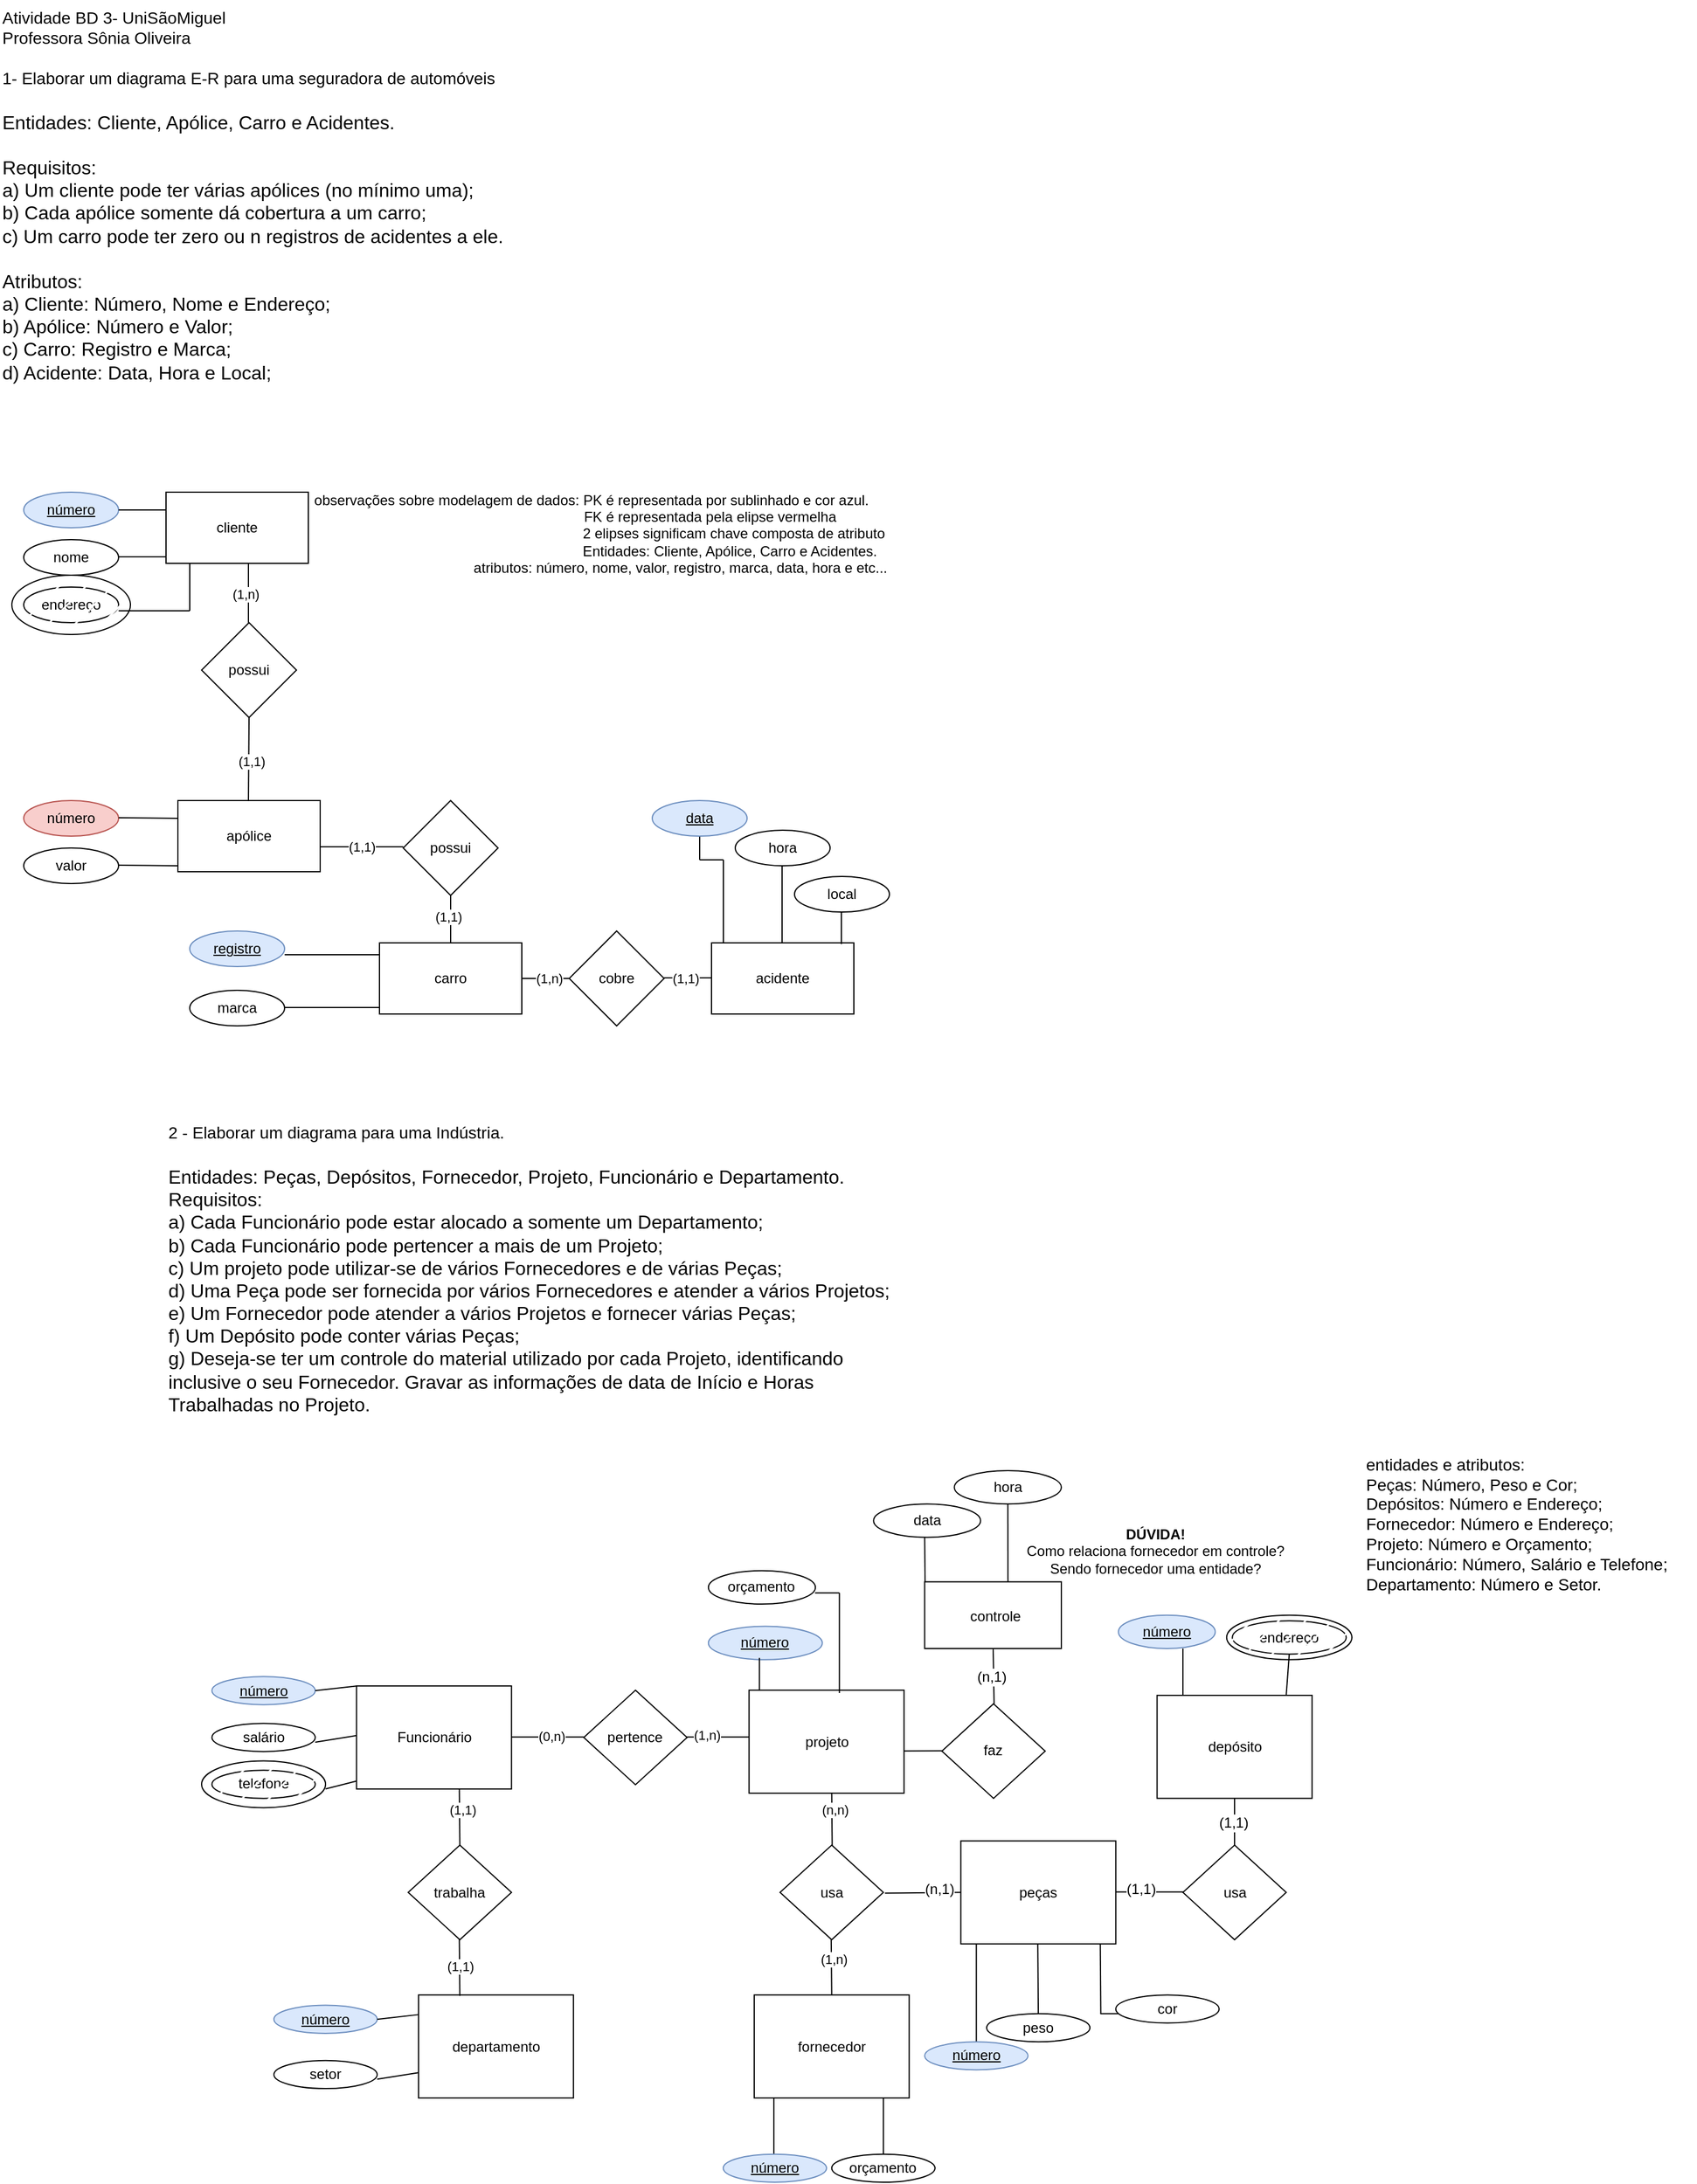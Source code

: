 <mxfile version="21.6.8" type="github">
  <diagram name="Página-1" id="PoFF8F3EbRDm4t548dB7">
    <mxGraphModel dx="2789" dy="1753" grid="1" gridSize="10" guides="1" tooltips="1" connect="1" arrows="1" fold="1" page="1" pageScale="1" pageWidth="1169" pageHeight="827" math="0" shadow="0">
      <root>
        <mxCell id="0" />
        <mxCell id="1" parent="0" />
        <mxCell id="JeJ_NOJ5juSKPU0iS3CP-125" value="" style="group" vertex="1" connectable="0" parent="1">
          <mxGeometry x="-1100" y="-760" width="775" height="865" as="geometry" />
        </mxCell>
        <mxCell id="JeJ_NOJ5juSKPU0iS3CP-126" value="" style="group" vertex="1" connectable="0" parent="JeJ_NOJ5juSKPU0iS3CP-125">
          <mxGeometry x="10" y="365" width="765" height="500" as="geometry" />
        </mxCell>
        <mxCell id="JeJ_NOJ5juSKPU0iS3CP-127" value="" style="group" vertex="1" connectable="0" parent="JeJ_NOJ5juSKPU0iS3CP-126">
          <mxGeometry y="40" width="750" height="460" as="geometry" />
        </mxCell>
        <mxCell id="JeJ_NOJ5juSKPU0iS3CP-128" value="cliente&lt;br&gt;" style="rounded=0;whiteSpace=wrap;html=1;" vertex="1" parent="JeJ_NOJ5juSKPU0iS3CP-127">
          <mxGeometry x="130" y="10" width="120" height="60" as="geometry" />
        </mxCell>
        <mxCell id="JeJ_NOJ5juSKPU0iS3CP-129" value="&lt;u&gt;número&lt;/u&gt;" style="ellipse;whiteSpace=wrap;html=1;fillColor=#dae8fc;strokeColor=#6c8ebf;" vertex="1" parent="JeJ_NOJ5juSKPU0iS3CP-127">
          <mxGeometry x="10" y="10" width="80" height="30" as="geometry" />
        </mxCell>
        <mxCell id="JeJ_NOJ5juSKPU0iS3CP-130" value="" style="endArrow=none;html=1;rounded=0;entryX=0;entryY=0.25;entryDx=0;entryDy=0;" edge="1" parent="JeJ_NOJ5juSKPU0iS3CP-127" target="JeJ_NOJ5juSKPU0iS3CP-128">
          <mxGeometry width="50" height="50" relative="1" as="geometry">
            <mxPoint x="100" y="25" as="sourcePoint" />
            <mxPoint x="140" y="24.5" as="targetPoint" />
            <Array as="points">
              <mxPoint x="90" y="25" />
              <mxPoint x="100" y="25" />
            </Array>
          </mxGeometry>
        </mxCell>
        <mxCell id="JeJ_NOJ5juSKPU0iS3CP-131" value="nome" style="ellipse;whiteSpace=wrap;html=1;" vertex="1" parent="JeJ_NOJ5juSKPU0iS3CP-127">
          <mxGeometry x="10" y="50" width="80" height="30" as="geometry" />
        </mxCell>
        <mxCell id="JeJ_NOJ5juSKPU0iS3CP-132" value="" style="endArrow=none;html=1;rounded=0;entryX=0;entryY=0.25;entryDx=0;entryDy=0;" edge="1" parent="JeJ_NOJ5juSKPU0iS3CP-127">
          <mxGeometry width="50" height="50" relative="1" as="geometry">
            <mxPoint x="100" y="64.5" as="sourcePoint" />
            <mxPoint x="130" y="64.5" as="targetPoint" />
            <Array as="points">
              <mxPoint x="90" y="64.5" />
              <mxPoint x="100" y="64.5" />
            </Array>
          </mxGeometry>
        </mxCell>
        <mxCell id="JeJ_NOJ5juSKPU0iS3CP-133" value="endereço" style="ellipse;whiteSpace=wrap;html=1;" vertex="1" parent="JeJ_NOJ5juSKPU0iS3CP-127">
          <mxGeometry x="10" y="90" width="80" height="30" as="geometry" />
        </mxCell>
        <mxCell id="JeJ_NOJ5juSKPU0iS3CP-134" value="" style="endArrow=none;html=1;rounded=0;" edge="1" parent="JeJ_NOJ5juSKPU0iS3CP-127">
          <mxGeometry width="50" height="50" relative="1" as="geometry">
            <mxPoint x="90" y="110" as="sourcePoint" />
            <mxPoint x="150" y="110" as="targetPoint" />
          </mxGeometry>
        </mxCell>
        <mxCell id="JeJ_NOJ5juSKPU0iS3CP-135" value="" style="endArrow=none;html=1;rounded=0;" edge="1" parent="JeJ_NOJ5juSKPU0iS3CP-127">
          <mxGeometry width="50" height="50" relative="1" as="geometry">
            <mxPoint x="150" y="110" as="sourcePoint" />
            <mxPoint x="150" y="70" as="targetPoint" />
          </mxGeometry>
        </mxCell>
        <mxCell id="JeJ_NOJ5juSKPU0iS3CP-136" value="" style="ellipse;whiteSpace=wrap;html=1;fillStyle=hatch;" vertex="1" parent="JeJ_NOJ5juSKPU0iS3CP-127">
          <mxGeometry y="80" width="100" height="50" as="geometry" />
        </mxCell>
        <mxCell id="JeJ_NOJ5juSKPU0iS3CP-137" value="possui" style="rhombus;whiteSpace=wrap;html=1;" vertex="1" parent="JeJ_NOJ5juSKPU0iS3CP-127">
          <mxGeometry x="160" y="120" width="80" height="80" as="geometry" />
        </mxCell>
        <mxCell id="JeJ_NOJ5juSKPU0iS3CP-138" value="" style="endArrow=none;html=1;rounded=0;" edge="1" parent="JeJ_NOJ5juSKPU0iS3CP-127">
          <mxGeometry width="50" height="50" relative="1" as="geometry">
            <mxPoint x="199.5" y="120" as="sourcePoint" />
            <mxPoint x="199.5" y="70" as="targetPoint" />
          </mxGeometry>
        </mxCell>
        <mxCell id="JeJ_NOJ5juSKPU0iS3CP-139" value="(1,n)" style="edgeLabel;html=1;align=center;verticalAlign=middle;resizable=0;points=[];" connectable="0" vertex="1" parent="JeJ_NOJ5juSKPU0iS3CP-138">
          <mxGeometry x="-0.03" y="3" relative="1" as="geometry">
            <mxPoint as="offset" />
          </mxGeometry>
        </mxCell>
        <mxCell id="JeJ_NOJ5juSKPU0iS3CP-140" value="apólice" style="rounded=0;whiteSpace=wrap;html=1;" vertex="1" parent="JeJ_NOJ5juSKPU0iS3CP-127">
          <mxGeometry x="140" y="270" width="120" height="60" as="geometry" />
        </mxCell>
        <mxCell id="JeJ_NOJ5juSKPU0iS3CP-141" value="" style="endArrow=none;html=1;rounded=0;entryX=0.5;entryY=1;entryDx=0;entryDy=0;" edge="1" parent="JeJ_NOJ5juSKPU0iS3CP-127" target="JeJ_NOJ5juSKPU0iS3CP-137">
          <mxGeometry width="50" height="50" relative="1" as="geometry">
            <mxPoint x="199.5" y="270" as="sourcePoint" />
            <mxPoint x="200" y="220" as="targetPoint" />
          </mxGeometry>
        </mxCell>
        <mxCell id="JeJ_NOJ5juSKPU0iS3CP-142" value="(1,1)" style="edgeLabel;html=1;align=center;verticalAlign=middle;resizable=0;points=[];" connectable="0" vertex="1" parent="JeJ_NOJ5juSKPU0iS3CP-141">
          <mxGeometry x="-0.05" y="-2" relative="1" as="geometry">
            <mxPoint as="offset" />
          </mxGeometry>
        </mxCell>
        <mxCell id="JeJ_NOJ5juSKPU0iS3CP-143" value="número" style="ellipse;whiteSpace=wrap;html=1;fillColor=#f8cecc;strokeColor=#b85450;" vertex="1" parent="JeJ_NOJ5juSKPU0iS3CP-127">
          <mxGeometry x="10" y="270" width="80" height="30" as="geometry" />
        </mxCell>
        <mxCell id="JeJ_NOJ5juSKPU0iS3CP-144" value="" style="endArrow=none;html=1;rounded=0;entryX=0;entryY=0.25;entryDx=0;entryDy=0;" edge="1" parent="JeJ_NOJ5juSKPU0iS3CP-127" target="JeJ_NOJ5juSKPU0iS3CP-140">
          <mxGeometry width="50" height="50" relative="1" as="geometry">
            <mxPoint x="90" y="284.5" as="sourcePoint" />
            <mxPoint x="150" y="284.5" as="targetPoint" />
          </mxGeometry>
        </mxCell>
        <mxCell id="JeJ_NOJ5juSKPU0iS3CP-145" value="valor" style="ellipse;whiteSpace=wrap;html=1;" vertex="1" parent="JeJ_NOJ5juSKPU0iS3CP-127">
          <mxGeometry x="10" y="310" width="80" height="30" as="geometry" />
        </mxCell>
        <mxCell id="JeJ_NOJ5juSKPU0iS3CP-146" value="" style="endArrow=none;html=1;rounded=0;entryX=0;entryY=0.25;entryDx=0;entryDy=0;" edge="1" parent="JeJ_NOJ5juSKPU0iS3CP-127">
          <mxGeometry width="50" height="50" relative="1" as="geometry">
            <mxPoint x="90" y="324.5" as="sourcePoint" />
            <mxPoint x="140" y="325" as="targetPoint" />
          </mxGeometry>
        </mxCell>
        <mxCell id="JeJ_NOJ5juSKPU0iS3CP-147" value="possui" style="rhombus;whiteSpace=wrap;html=1;" vertex="1" parent="JeJ_NOJ5juSKPU0iS3CP-127">
          <mxGeometry x="330" y="270" width="80" height="80" as="geometry" />
        </mxCell>
        <mxCell id="JeJ_NOJ5juSKPU0iS3CP-148" value="(1,1)" style="endArrow=none;html=1;rounded=0;" edge="1" parent="JeJ_NOJ5juSKPU0iS3CP-127">
          <mxGeometry width="50" height="50" relative="1" as="geometry">
            <mxPoint x="260" y="309" as="sourcePoint" />
            <mxPoint x="330" y="309" as="targetPoint" />
          </mxGeometry>
        </mxCell>
        <mxCell id="JeJ_NOJ5juSKPU0iS3CP-149" value="" style="endArrow=none;html=1;rounded=0;" edge="1" parent="JeJ_NOJ5juSKPU0iS3CP-127">
          <mxGeometry width="50" height="50" relative="1" as="geometry">
            <mxPoint x="370" y="390" as="sourcePoint" />
            <mxPoint x="370" y="350" as="targetPoint" />
          </mxGeometry>
        </mxCell>
        <mxCell id="JeJ_NOJ5juSKPU0iS3CP-150" value="(1,1)" style="edgeLabel;html=1;align=center;verticalAlign=middle;resizable=0;points=[];" connectable="0" vertex="1" parent="JeJ_NOJ5juSKPU0iS3CP-149">
          <mxGeometry x="0.112" y="2" relative="1" as="geometry">
            <mxPoint as="offset" />
          </mxGeometry>
        </mxCell>
        <mxCell id="JeJ_NOJ5juSKPU0iS3CP-151" value="carro" style="rounded=0;whiteSpace=wrap;html=1;" vertex="1" parent="JeJ_NOJ5juSKPU0iS3CP-127">
          <mxGeometry x="310" y="390" width="120" height="60" as="geometry" />
        </mxCell>
        <mxCell id="JeJ_NOJ5juSKPU0iS3CP-152" value="" style="endArrow=none;html=1;rounded=0;" edge="1" parent="JeJ_NOJ5juSKPU0iS3CP-127">
          <mxGeometry width="50" height="50" relative="1" as="geometry">
            <mxPoint x="310" y="400" as="sourcePoint" />
            <mxPoint x="230" y="400" as="targetPoint" />
          </mxGeometry>
        </mxCell>
        <mxCell id="JeJ_NOJ5juSKPU0iS3CP-153" value="&lt;u&gt;registro&lt;/u&gt;" style="ellipse;whiteSpace=wrap;html=1;fillColor=#dae8fc;strokeColor=#6c8ebf;" vertex="1" parent="JeJ_NOJ5juSKPU0iS3CP-127">
          <mxGeometry x="150" y="380" width="80" height="30" as="geometry" />
        </mxCell>
        <mxCell id="JeJ_NOJ5juSKPU0iS3CP-154" value="marca" style="ellipse;whiteSpace=wrap;html=1;" vertex="1" parent="JeJ_NOJ5juSKPU0iS3CP-127">
          <mxGeometry x="150" y="430" width="80" height="30" as="geometry" />
        </mxCell>
        <mxCell id="JeJ_NOJ5juSKPU0iS3CP-155" value="" style="endArrow=none;html=1;rounded=0;" edge="1" parent="JeJ_NOJ5juSKPU0iS3CP-127">
          <mxGeometry width="50" height="50" relative="1" as="geometry">
            <mxPoint x="310" y="444.5" as="sourcePoint" />
            <mxPoint x="230" y="444.5" as="targetPoint" />
          </mxGeometry>
        </mxCell>
        <mxCell id="JeJ_NOJ5juSKPU0iS3CP-156" value="cobre" style="rhombus;whiteSpace=wrap;html=1;" vertex="1" parent="JeJ_NOJ5juSKPU0iS3CP-127">
          <mxGeometry x="470" y="380" width="80" height="80" as="geometry" />
        </mxCell>
        <mxCell id="JeJ_NOJ5juSKPU0iS3CP-157" value="" style="endArrow=none;html=1;rounded=0;exitX=1;exitY=0.5;exitDx=0;exitDy=0;" edge="1" parent="JeJ_NOJ5juSKPU0iS3CP-127" source="JeJ_NOJ5juSKPU0iS3CP-151">
          <mxGeometry width="50" height="50" relative="1" as="geometry">
            <mxPoint x="460" y="440" as="sourcePoint" />
            <mxPoint x="470" y="420" as="targetPoint" />
          </mxGeometry>
        </mxCell>
        <mxCell id="JeJ_NOJ5juSKPU0iS3CP-158" value="(1,n)" style="edgeLabel;html=1;align=center;verticalAlign=middle;resizable=0;points=[];" connectable="0" vertex="1" parent="JeJ_NOJ5juSKPU0iS3CP-157">
          <mxGeometry x="0.113" relative="1" as="geometry">
            <mxPoint as="offset" />
          </mxGeometry>
        </mxCell>
        <mxCell id="JeJ_NOJ5juSKPU0iS3CP-159" value="acidente" style="rounded=0;whiteSpace=wrap;html=1;" vertex="1" parent="JeJ_NOJ5juSKPU0iS3CP-127">
          <mxGeometry x="590" y="390" width="120" height="60" as="geometry" />
        </mxCell>
        <mxCell id="JeJ_NOJ5juSKPU0iS3CP-160" value="" style="endArrow=none;html=1;rounded=0;exitX=1;exitY=0.5;exitDx=0;exitDy=0;" edge="1" parent="JeJ_NOJ5juSKPU0iS3CP-127">
          <mxGeometry width="50" height="50" relative="1" as="geometry">
            <mxPoint x="550" y="419.5" as="sourcePoint" />
            <mxPoint x="590" y="419.5" as="targetPoint" />
          </mxGeometry>
        </mxCell>
        <mxCell id="JeJ_NOJ5juSKPU0iS3CP-161" value="(1,1)" style="edgeLabel;html=1;align=center;verticalAlign=middle;resizable=0;points=[];" connectable="0" vertex="1" parent="JeJ_NOJ5juSKPU0iS3CP-160">
          <mxGeometry x="-0.137" relative="1" as="geometry">
            <mxPoint as="offset" />
          </mxGeometry>
        </mxCell>
        <mxCell id="JeJ_NOJ5juSKPU0iS3CP-162" value="" style="endArrow=none;html=1;rounded=0;exitX=1;exitY=0.5;exitDx=0;exitDy=0;" edge="1" parent="JeJ_NOJ5juSKPU0iS3CP-127">
          <mxGeometry width="50" height="50" relative="1" as="geometry">
            <mxPoint x="600" y="390" as="sourcePoint" />
            <mxPoint x="600" y="320" as="targetPoint" />
          </mxGeometry>
        </mxCell>
        <mxCell id="JeJ_NOJ5juSKPU0iS3CP-163" value="" style="endArrow=none;html=1;rounded=0;exitX=1;exitY=0.5;exitDx=0;exitDy=0;" edge="1" parent="JeJ_NOJ5juSKPU0iS3CP-127">
          <mxGeometry width="50" height="50" relative="1" as="geometry">
            <mxPoint x="600" y="320" as="sourcePoint" />
            <mxPoint x="580" y="320" as="targetPoint" />
          </mxGeometry>
        </mxCell>
        <mxCell id="JeJ_NOJ5juSKPU0iS3CP-164" value="" style="endArrow=none;html=1;rounded=0;exitX=1;exitY=0.5;exitDx=0;exitDy=0;" edge="1" parent="JeJ_NOJ5juSKPU0iS3CP-127">
          <mxGeometry width="50" height="50" relative="1" as="geometry">
            <mxPoint x="580" y="320" as="sourcePoint" />
            <mxPoint x="580" y="300" as="targetPoint" />
          </mxGeometry>
        </mxCell>
        <mxCell id="JeJ_NOJ5juSKPU0iS3CP-165" value="&lt;u&gt;data&lt;/u&gt;" style="ellipse;whiteSpace=wrap;html=1;fillColor=#dae8fc;strokeColor=#6c8ebf;" vertex="1" parent="JeJ_NOJ5juSKPU0iS3CP-127">
          <mxGeometry x="540" y="270" width="80" height="30" as="geometry" />
        </mxCell>
        <mxCell id="JeJ_NOJ5juSKPU0iS3CP-166" value="" style="endArrow=none;html=1;rounded=0;exitX=1;exitY=0.5;exitDx=0;exitDy=0;" edge="1" parent="JeJ_NOJ5juSKPU0iS3CP-127">
          <mxGeometry width="50" height="50" relative="1" as="geometry">
            <mxPoint x="649.5" y="390" as="sourcePoint" />
            <mxPoint x="649.5" y="320" as="targetPoint" />
          </mxGeometry>
        </mxCell>
        <mxCell id="JeJ_NOJ5juSKPU0iS3CP-167" value="hora&lt;br&gt;" style="ellipse;whiteSpace=wrap;html=1;" vertex="1" parent="JeJ_NOJ5juSKPU0iS3CP-127">
          <mxGeometry x="610" y="295" width="80" height="30" as="geometry" />
        </mxCell>
        <mxCell id="JeJ_NOJ5juSKPU0iS3CP-168" value="" style="endArrow=none;html=1;rounded=0;" edge="1" parent="JeJ_NOJ5juSKPU0iS3CP-127">
          <mxGeometry width="50" height="50" relative="1" as="geometry">
            <mxPoint x="699.5" y="391" as="sourcePoint" />
            <mxPoint x="699.5" y="364" as="targetPoint" />
          </mxGeometry>
        </mxCell>
        <mxCell id="JeJ_NOJ5juSKPU0iS3CP-169" value="local&lt;br&gt;" style="ellipse;whiteSpace=wrap;html=1;" vertex="1" parent="JeJ_NOJ5juSKPU0iS3CP-127">
          <mxGeometry x="660" y="334" width="80" height="30" as="geometry" />
        </mxCell>
        <mxCell id="JeJ_NOJ5juSKPU0iS3CP-170" value="observações sobre modelagem de dados: PK é representada por sublinhado e cor azul.&amp;nbsp;&lt;br&gt;&amp;nbsp; &amp;nbsp; &amp;nbsp; &amp;nbsp; &amp;nbsp; &amp;nbsp; &amp;nbsp; &amp;nbsp; &amp;nbsp; &amp;nbsp; &amp;nbsp; &amp;nbsp; &amp;nbsp; &amp;nbsp; &amp;nbsp; &amp;nbsp; &amp;nbsp; &amp;nbsp; &amp;nbsp; &amp;nbsp; &amp;nbsp; &amp;nbsp; &amp;nbsp; &amp;nbsp; &amp;nbsp; &amp;nbsp; &amp;nbsp; &amp;nbsp; &amp;nbsp; &amp;nbsp;FK é representada pela elipse vermelha&lt;br&gt;&amp;nbsp; &amp;nbsp; &amp;nbsp; &amp;nbsp; &amp;nbsp; &amp;nbsp; &amp;nbsp; &amp;nbsp; &amp;nbsp; &amp;nbsp; &amp;nbsp; &amp;nbsp; &amp;nbsp; &amp;nbsp; &amp;nbsp; &amp;nbsp; &amp;nbsp; &amp;nbsp; &amp;nbsp; &amp;nbsp; &amp;nbsp; &amp;nbsp; &amp;nbsp; &amp;nbsp; &amp;nbsp; &amp;nbsp; &amp;nbsp; &amp;nbsp; &amp;nbsp; &amp;nbsp; &amp;nbsp; &amp;nbsp; &amp;nbsp; &amp;nbsp; &amp;nbsp; &amp;nbsp;2 elipses significam chave composta de atributo&lt;br&gt;&amp;nbsp; &amp;nbsp; &amp;nbsp; &amp;nbsp; &amp;nbsp; &amp;nbsp; &amp;nbsp; &amp;nbsp; &amp;nbsp; &amp;nbsp; &amp;nbsp; &amp;nbsp; &amp;nbsp; &amp;nbsp; &amp;nbsp; &amp;nbsp; &amp;nbsp; &amp;nbsp; &amp;nbsp; &amp;nbsp; &amp;nbsp; &amp;nbsp; &amp;nbsp; &amp;nbsp; &amp;nbsp; &amp;nbsp; &amp;nbsp; &amp;nbsp; &amp;nbsp; &amp;nbsp; &amp;nbsp; &amp;nbsp; &amp;nbsp; &amp;nbsp; &amp;nbsp;Entidades: Cliente, Apólice, Carro e Acidentes.&lt;br&gt;&amp;nbsp; &amp;nbsp; &amp;nbsp; &amp;nbsp; &amp;nbsp; &amp;nbsp; &amp;nbsp; &amp;nbsp; &amp;nbsp; &amp;nbsp; &amp;nbsp; &amp;nbsp; &amp;nbsp; &amp;nbsp; &amp;nbsp; &amp;nbsp; &amp;nbsp; &amp;nbsp; &amp;nbsp; &amp;nbsp; &amp;nbsp; &amp;nbsp; atributos: número, nome, valor, registro, marca, data, hora e etc..." style="text;html=1;align=center;verticalAlign=middle;resizable=0;points=[];autosize=1;strokeColor=none;fillColor=none;" vertex="1" parent="JeJ_NOJ5juSKPU0iS3CP-127">
          <mxGeometry x="230" width="520" height="90" as="geometry" />
        </mxCell>
        <mxCell id="JeJ_NOJ5juSKPU0iS3CP-171" value="&lt;div&gt;&lt;font style=&quot;font-size: 14px;&quot;&gt;Atividade BD 3- UniSãoMiguel&amp;nbsp;&lt;br&gt;Professora Sônia Oliveira&lt;br&gt;&lt;br&gt;1- Elaborar um diagrama E-R para uma seguradora de automóveis&lt;/font&gt;&lt;/div&gt;&lt;div&gt;&lt;font size=&quot;3&quot;&gt;&lt;br&gt;&lt;/font&gt;&lt;/div&gt;&lt;div&gt;&lt;font size=&quot;3&quot;&gt;Entidades: Cliente, Apólice, Carro e Acidentes.&lt;/font&gt;&lt;/div&gt;&lt;div&gt;&lt;font size=&quot;3&quot;&gt;&lt;br&gt;&lt;/font&gt;&lt;/div&gt;&lt;div&gt;&lt;font size=&quot;3&quot;&gt;Requisitos:&lt;/font&gt;&lt;/div&gt;&lt;div&gt;&lt;font size=&quot;3&quot;&gt;a) Um cliente pode ter várias apólices (no mínimo uma);&lt;/font&gt;&lt;/div&gt;&lt;div&gt;&lt;font size=&quot;3&quot;&gt;b) Cada apólice somente dá cobertura a um carro;&lt;/font&gt;&lt;/div&gt;&lt;div&gt;&lt;font size=&quot;3&quot;&gt;c) Um carro pode ter zero ou n registros de acidentes a ele.&lt;/font&gt;&lt;/div&gt;&lt;div&gt;&lt;font size=&quot;3&quot;&gt;&lt;br&gt;&lt;/font&gt;&lt;/div&gt;&lt;div&gt;&lt;font size=&quot;3&quot;&gt;Atributos:&lt;/font&gt;&lt;/div&gt;&lt;div&gt;&lt;font size=&quot;3&quot;&gt;a) Cliente: Número, Nome e Endereço;&lt;/font&gt;&lt;/div&gt;&lt;div&gt;&lt;font size=&quot;3&quot;&gt;b) Apólice: Número e Valor;&lt;/font&gt;&lt;/div&gt;&lt;div&gt;&lt;font size=&quot;3&quot;&gt;c) Carro: Registro e Marca;&lt;/font&gt;&lt;/div&gt;&lt;div&gt;&lt;font size=&quot;3&quot;&gt;d) Acidente: Data, Hora e Local;&lt;/font&gt;&lt;/div&gt;" style="text;html=1;align=left;verticalAlign=middle;resizable=0;points=[];autosize=1;strokeColor=none;fillColor=none;" vertex="1" parent="JeJ_NOJ5juSKPU0iS3CP-125">
          <mxGeometry width="450" height="330" as="geometry" />
        </mxCell>
        <mxCell id="JeJ_NOJ5juSKPU0iS3CP-294" value="" style="group" vertex="1" connectable="0" parent="1">
          <mxGeometry x="-960" y="180" width="1290" height="900" as="geometry" />
        </mxCell>
        <mxCell id="JeJ_NOJ5juSKPU0iS3CP-295" value="&lt;font style=&quot;font-size: 14px;&quot;&gt;entidades e atributos:&amp;nbsp;&lt;br&gt;Peças: Número, Peso e Cor; &lt;br&gt;Depósitos: Número e Endereço;&lt;br&gt;Fornecedor: Número e Endereço;&lt;br&gt;Projeto: Número e Orçamento;&lt;br&gt;Funcionário:&amp;nbsp;Número, Salário e Telefone;&lt;br&gt;Departamento: Número e Setor.&amp;nbsp;&lt;/font&gt;" style="text;html=1;align=left;verticalAlign=middle;resizable=0;points=[];autosize=1;strokeColor=none;fillColor=none;" vertex="1" parent="JeJ_NOJ5juSKPU0iS3CP-294">
          <mxGeometry x="1010" y="280" width="280" height="130" as="geometry" />
        </mxCell>
        <mxCell id="JeJ_NOJ5juSKPU0iS3CP-296" value="" style="group" connectable="0" vertex="1" parent="JeJ_NOJ5juSKPU0iS3CP-294">
          <mxGeometry x="30" y="300" width="970" height="600" as="geometry" />
        </mxCell>
        <mxCell id="JeJ_NOJ5juSKPU0iS3CP-297" value="&lt;u&gt;número&lt;/u&gt;" style="ellipse;whiteSpace=wrap;html=1;fillColor=#dae8fc;strokeColor=#6c8ebf;" vertex="1" parent="JeJ_NOJ5juSKPU0iS3CP-296">
          <mxGeometry x="427.376" y="131.25" width="96.04" height="28.125" as="geometry" />
        </mxCell>
        <mxCell id="JeJ_NOJ5juSKPU0iS3CP-298" value="orçamento" style="ellipse;whiteSpace=wrap;html=1;" vertex="1" parent="JeJ_NOJ5juSKPU0iS3CP-296">
          <mxGeometry x="427.376" y="84.375" width="90.229" height="28.125" as="geometry" />
        </mxCell>
        <mxCell id="JeJ_NOJ5juSKPU0iS3CP-299" value="&lt;u&gt;número&lt;/u&gt;" style="ellipse;whiteSpace=wrap;html=1;fillColor=#dae8fc;strokeColor=#6c8ebf;" vertex="1" parent="JeJ_NOJ5juSKPU0iS3CP-296">
          <mxGeometry x="773.119" y="121.875" width="81.634" height="28.125" as="geometry" />
        </mxCell>
        <mxCell id="JeJ_NOJ5juSKPU0iS3CP-300" value="endereço" style="ellipse;whiteSpace=wrap;html=1;" vertex="1" parent="JeJ_NOJ5juSKPU0iS3CP-296">
          <mxGeometry x="869.158" y="126.562" width="96.04" height="28.125" as="geometry" />
        </mxCell>
        <mxCell id="JeJ_NOJ5juSKPU0iS3CP-301" value="" style="ellipse;whiteSpace=wrap;html=1;fillStyle=hatch;" vertex="1" parent="JeJ_NOJ5juSKPU0iS3CP-296">
          <mxGeometry x="864.356" y="121.875" width="105.644" height="37.5" as="geometry" />
        </mxCell>
        <mxCell id="JeJ_NOJ5juSKPU0iS3CP-302" value="Funcionário" style="rounded=0;whiteSpace=wrap;html=1;" vertex="1" parent="JeJ_NOJ5juSKPU0iS3CP-296">
          <mxGeometry x="130.659" y="181.579" width="130.659" height="86.842" as="geometry" />
        </mxCell>
        <mxCell id="JeJ_NOJ5juSKPU0iS3CP-303" value="&lt;u&gt;número&lt;/u&gt;" style="ellipse;whiteSpace=wrap;html=1;fillColor=#dae8fc;strokeColor=#6c8ebf;" vertex="1" parent="JeJ_NOJ5juSKPU0iS3CP-296">
          <mxGeometry x="8.711" y="173.684" width="87.106" height="23.684" as="geometry" />
        </mxCell>
        <mxCell id="JeJ_NOJ5juSKPU0iS3CP-304" value="salário" style="ellipse;whiteSpace=wrap;html=1;" vertex="1" parent="JeJ_NOJ5juSKPU0iS3CP-296">
          <mxGeometry x="8.711" y="213.158" width="87.106" height="23.684" as="geometry" />
        </mxCell>
        <mxCell id="JeJ_NOJ5juSKPU0iS3CP-305" value="telefone" style="ellipse;whiteSpace=wrap;html=1;" vertex="1" parent="JeJ_NOJ5juSKPU0iS3CP-296">
          <mxGeometry x="8.711" y="252.632" width="87.106" height="23.684" as="geometry" />
        </mxCell>
        <mxCell id="JeJ_NOJ5juSKPU0iS3CP-306" value="" style="ellipse;whiteSpace=wrap;html=1;fillStyle=hatch;" vertex="1" parent="JeJ_NOJ5juSKPU0iS3CP-296">
          <mxGeometry y="244.737" width="104.527" height="39.474" as="geometry" />
        </mxCell>
        <mxCell id="JeJ_NOJ5juSKPU0iS3CP-307" value="" style="endArrow=none;html=1;rounded=0;entryX=0;entryY=0;entryDx=0;entryDy=0;entryPerimeter=0;" edge="1" parent="JeJ_NOJ5juSKPU0iS3CP-296" target="JeJ_NOJ5juSKPU0iS3CP-302">
          <mxGeometry width="50" height="50" relative="1" as="geometry">
            <mxPoint x="95.816" y="185.526" as="sourcePoint" />
            <mxPoint x="148.08" y="185.132" as="targetPoint" />
          </mxGeometry>
        </mxCell>
        <mxCell id="JeJ_NOJ5juSKPU0iS3CP-308" value="" style="endArrow=none;html=1;rounded=0;" edge="1" parent="JeJ_NOJ5juSKPU0iS3CP-296">
          <mxGeometry width="50" height="50" relative="1" as="geometry">
            <mxPoint x="95.816" y="228.947" as="sourcePoint" />
            <mxPoint x="130.659" y="223.421" as="targetPoint" />
          </mxGeometry>
        </mxCell>
        <mxCell id="JeJ_NOJ5juSKPU0iS3CP-309" value="" style="endArrow=none;html=1;rounded=0;" edge="1" parent="JeJ_NOJ5juSKPU0iS3CP-296">
          <mxGeometry width="50" height="50" relative="1" as="geometry">
            <mxPoint x="104.527" y="268.421" as="sourcePoint" />
            <mxPoint x="130.659" y="261.711" as="targetPoint" />
          </mxGeometry>
        </mxCell>
        <mxCell id="JeJ_NOJ5juSKPU0iS3CP-310" value="departamento" style="rounded=0;whiteSpace=wrap;html=1;" vertex="1" parent="JeJ_NOJ5juSKPU0iS3CP-296">
          <mxGeometry x="182.922" y="442.105" width="130.659" height="86.842" as="geometry" />
        </mxCell>
        <mxCell id="JeJ_NOJ5juSKPU0iS3CP-311" value="&lt;u&gt;número&lt;/u&gt;" style="ellipse;whiteSpace=wrap;html=1;fillColor=#dae8fc;strokeColor=#6c8ebf;" vertex="1" parent="JeJ_NOJ5juSKPU0iS3CP-296">
          <mxGeometry x="60.974" y="450.789" width="87.106" height="23.684" as="geometry" />
        </mxCell>
        <mxCell id="JeJ_NOJ5juSKPU0iS3CP-312" value="" style="endArrow=none;html=1;rounded=0;entryX=0;entryY=0;entryDx=0;entryDy=0;entryPerimeter=0;" edge="1" parent="JeJ_NOJ5juSKPU0iS3CP-296">
          <mxGeometry width="50" height="50" relative="1" as="geometry">
            <mxPoint x="148.08" y="462.632" as="sourcePoint" />
            <mxPoint x="182.922" y="458.684" as="targetPoint" />
          </mxGeometry>
        </mxCell>
        <mxCell id="JeJ_NOJ5juSKPU0iS3CP-313" value="setor" style="ellipse;whiteSpace=wrap;html=1;" vertex="1" parent="JeJ_NOJ5juSKPU0iS3CP-296">
          <mxGeometry x="60.974" y="497.368" width="87.106" height="23.684" as="geometry" />
        </mxCell>
        <mxCell id="JeJ_NOJ5juSKPU0iS3CP-314" value="" style="endArrow=none;html=1;rounded=0;" edge="1" parent="JeJ_NOJ5juSKPU0iS3CP-296">
          <mxGeometry width="50" height="50" relative="1" as="geometry">
            <mxPoint x="148.08" y="513.158" as="sourcePoint" />
            <mxPoint x="182.922" y="507.632" as="targetPoint" />
          </mxGeometry>
        </mxCell>
        <mxCell id="JeJ_NOJ5juSKPU0iS3CP-315" value="trabalha" style="rhombus;whiteSpace=wrap;html=1;" vertex="1" parent="JeJ_NOJ5juSKPU0iS3CP-296">
          <mxGeometry x="174.211" y="315.789" width="87.106" height="79.737" as="geometry" />
        </mxCell>
        <mxCell id="JeJ_NOJ5juSKPU0iS3CP-316" value="" style="endArrow=none;html=1;rounded=0;" edge="1" parent="JeJ_NOJ5juSKPU0iS3CP-296">
          <mxGeometry width="50" height="50" relative="1" as="geometry">
            <mxPoint x="217.764" y="315.789" as="sourcePoint" />
            <mxPoint x="217.329" y="268.421" as="targetPoint" />
          </mxGeometry>
        </mxCell>
        <mxCell id="JeJ_NOJ5juSKPU0iS3CP-317" value="(1,1)" style="edgeLabel;html=1;align=center;verticalAlign=middle;resizable=0;points=[];" connectable="0" vertex="1" parent="JeJ_NOJ5juSKPU0iS3CP-316">
          <mxGeometry x="0.282" y="-2" relative="1" as="geometry">
            <mxPoint as="offset" />
          </mxGeometry>
        </mxCell>
        <mxCell id="JeJ_NOJ5juSKPU0iS3CP-318" value="" style="endArrow=none;html=1;rounded=0;" edge="1" parent="JeJ_NOJ5juSKPU0iS3CP-296">
          <mxGeometry width="50" height="50" relative="1" as="geometry">
            <mxPoint x="217.764" y="442.895" as="sourcePoint" />
            <mxPoint x="217.329" y="395.526" as="targetPoint" />
          </mxGeometry>
        </mxCell>
        <mxCell id="JeJ_NOJ5juSKPU0iS3CP-319" value="(1,1)" style="edgeLabel;html=1;align=center;verticalAlign=middle;resizable=0;points=[];" connectable="0" vertex="1" parent="JeJ_NOJ5juSKPU0iS3CP-318">
          <mxGeometry x="0.083" y="1" relative="1" as="geometry">
            <mxPoint x="1" as="offset" />
          </mxGeometry>
        </mxCell>
        <mxCell id="JeJ_NOJ5juSKPU0iS3CP-320" value="" style="endArrow=none;html=1;rounded=0;" edge="1" parent="JeJ_NOJ5juSKPU0iS3CP-296">
          <mxGeometry width="50" height="50" relative="1" as="geometry">
            <mxPoint x="261.317" y="224.605" as="sourcePoint" />
            <mxPoint x="322.291" y="224.605" as="targetPoint" />
          </mxGeometry>
        </mxCell>
        <mxCell id="JeJ_NOJ5juSKPU0iS3CP-321" value="(0,n)" style="edgeLabel;html=1;align=center;verticalAlign=middle;resizable=0;points=[];" connectable="0" vertex="1" parent="JeJ_NOJ5juSKPU0iS3CP-320">
          <mxGeometry x="0.1" y="1" relative="1" as="geometry">
            <mxPoint as="offset" />
          </mxGeometry>
        </mxCell>
        <mxCell id="JeJ_NOJ5juSKPU0iS3CP-322" value="pertence" style="rhombus;whiteSpace=wrap;html=1;" vertex="1" parent="JeJ_NOJ5juSKPU0iS3CP-296">
          <mxGeometry x="322.291" y="185.132" width="87.106" height="79.737" as="geometry" />
        </mxCell>
        <mxCell id="JeJ_NOJ5juSKPU0iS3CP-323" value="" style="endArrow=none;html=1;rounded=0;" edge="1" parent="JeJ_NOJ5juSKPU0iS3CP-296">
          <mxGeometry width="50" height="50" relative="1" as="geometry">
            <mxPoint x="409.397" y="224.605" as="sourcePoint" />
            <mxPoint x="470.371" y="224.605" as="targetPoint" />
          </mxGeometry>
        </mxCell>
        <mxCell id="JeJ_NOJ5juSKPU0iS3CP-324" value="(1,n)" style="edgeLabel;html=1;align=center;verticalAlign=middle;resizable=0;points=[];" connectable="0" vertex="1" parent="JeJ_NOJ5juSKPU0iS3CP-323">
          <mxGeometry x="-0.471" y="2" relative="1" as="geometry">
            <mxPoint as="offset" />
          </mxGeometry>
        </mxCell>
        <mxCell id="JeJ_NOJ5juSKPU0iS3CP-325" value="projeto" style="rounded=0;whiteSpace=wrap;html=1;" vertex="1" parent="JeJ_NOJ5juSKPU0iS3CP-296">
          <mxGeometry x="461.66" y="185.132" width="130.659" height="86.842" as="geometry" />
        </mxCell>
        <mxCell id="JeJ_NOJ5juSKPU0iS3CP-326" value="" style="endArrow=none;html=1;rounded=0;" edge="1" parent="JeJ_NOJ5juSKPU0iS3CP-296">
          <mxGeometry width="50" height="50" relative="1" as="geometry">
            <mxPoint x="470.371" y="185.132" as="sourcePoint" />
            <mxPoint x="470.371" y="157.895" as="targetPoint" />
          </mxGeometry>
        </mxCell>
        <mxCell id="JeJ_NOJ5juSKPU0iS3CP-327" value="" style="endArrow=none;html=1;rounded=0;" edge="1" parent="JeJ_NOJ5juSKPU0iS3CP-296">
          <mxGeometry width="50" height="50" relative="1" as="geometry">
            <mxPoint x="531.78" y="319.342" as="sourcePoint" />
            <mxPoint x="531.345" y="271.974" as="targetPoint" />
          </mxGeometry>
        </mxCell>
        <mxCell id="JeJ_NOJ5juSKPU0iS3CP-328" value="(n,n)" style="edgeLabel;html=1;align=center;verticalAlign=middle;resizable=0;points=[];" connectable="0" vertex="1" parent="JeJ_NOJ5juSKPU0iS3CP-327">
          <mxGeometry x="0.415" y="-2" relative="1" as="geometry">
            <mxPoint as="offset" />
          </mxGeometry>
        </mxCell>
        <mxCell id="JeJ_NOJ5juSKPU0iS3CP-329" value="usa" style="rhombus;whiteSpace=wrap;html=1;" vertex="1" parent="JeJ_NOJ5juSKPU0iS3CP-296">
          <mxGeometry x="487.792" y="315.789" width="87.106" height="79.737" as="geometry" />
        </mxCell>
        <mxCell id="JeJ_NOJ5juSKPU0iS3CP-330" value="" style="endArrow=none;html=1;rounded=0;" edge="1" parent="JeJ_NOJ5juSKPU0iS3CP-296">
          <mxGeometry width="50" height="50" relative="1" as="geometry">
            <mxPoint x="531.345" y="442.895" as="sourcePoint" />
            <mxPoint x="530.909" y="395.526" as="targetPoint" />
          </mxGeometry>
        </mxCell>
        <mxCell id="JeJ_NOJ5juSKPU0iS3CP-331" value="(1,n)" style="edgeLabel;html=1;align=center;verticalAlign=middle;resizable=0;points=[];" connectable="0" vertex="1" parent="JeJ_NOJ5juSKPU0iS3CP-330">
          <mxGeometry x="0.332" y="-2" relative="1" as="geometry">
            <mxPoint as="offset" />
          </mxGeometry>
        </mxCell>
        <mxCell id="JeJ_NOJ5juSKPU0iS3CP-332" value="fornecedor" style="rounded=0;whiteSpace=wrap;html=1;" vertex="1" parent="JeJ_NOJ5juSKPU0iS3CP-296">
          <mxGeometry x="466.015" y="442.105" width="130.659" height="86.842" as="geometry" />
        </mxCell>
        <mxCell id="JeJ_NOJ5juSKPU0iS3CP-333" value="" style="endArrow=none;html=1;rounded=0;" edge="1" parent="JeJ_NOJ5juSKPU0iS3CP-296">
          <mxGeometry width="50" height="50" relative="1" as="geometry">
            <mxPoint x="482.566" y="576.316" as="sourcePoint" />
            <mxPoint x="482.566" y="528.947" as="targetPoint" />
          </mxGeometry>
        </mxCell>
        <mxCell id="JeJ_NOJ5juSKPU0iS3CP-334" value="&lt;u&gt;número&lt;/u&gt;" style="ellipse;whiteSpace=wrap;html=1;fillColor=#dae8fc;strokeColor=#6c8ebf;" vertex="1" parent="JeJ_NOJ5juSKPU0iS3CP-296">
          <mxGeometry x="439.884" y="576.316" width="87.106" height="23.684" as="geometry" />
        </mxCell>
        <mxCell id="JeJ_NOJ5juSKPU0iS3CP-335" value="orçamento" style="ellipse;whiteSpace=wrap;html=1;" vertex="1" parent="JeJ_NOJ5juSKPU0iS3CP-296">
          <mxGeometry x="531.345" y="576.316" width="87.106" height="23.684" as="geometry" />
        </mxCell>
        <mxCell id="JeJ_NOJ5juSKPU0iS3CP-336" value="" style="endArrow=none;html=1;rounded=0;" edge="1" parent="JeJ_NOJ5juSKPU0iS3CP-296">
          <mxGeometry width="50" height="50" relative="1" as="geometry">
            <mxPoint x="574.898" y="576.316" as="sourcePoint" />
            <mxPoint x="574.898" y="528.947" as="targetPoint" />
          </mxGeometry>
        </mxCell>
        <mxCell id="JeJ_NOJ5juSKPU0iS3CP-337" value="peças" style="rounded=0;whiteSpace=wrap;html=1;" vertex="1" parent="JeJ_NOJ5juSKPU0iS3CP-296">
          <mxGeometry x="640.227" y="312.237" width="130.659" height="86.842" as="geometry" />
        </mxCell>
        <mxCell id="JeJ_NOJ5juSKPU0iS3CP-338" value="" style="endArrow=none;html=1;rounded=0;exitX=0.5;exitY=0;exitDx=0;exitDy=0;" edge="1" parent="JeJ_NOJ5juSKPU0iS3CP-296" source="JeJ_NOJ5juSKPU0iS3CP-339">
          <mxGeometry width="50" height="50" relative="1" as="geometry">
            <mxPoint x="653.293" y="445.658" as="sourcePoint" />
            <mxPoint x="653.293" y="399.079" as="targetPoint" />
          </mxGeometry>
        </mxCell>
        <mxCell id="JeJ_NOJ5juSKPU0iS3CP-339" value="&lt;u&gt;número&lt;/u&gt;" style="ellipse;whiteSpace=wrap;html=1;fillColor=#dae8fc;strokeColor=#6c8ebf;" vertex="1" parent="JeJ_NOJ5juSKPU0iS3CP-296">
          <mxGeometry x="609.74" y="481.579" width="87.106" height="23.684" as="geometry" />
        </mxCell>
        <mxCell id="JeJ_NOJ5juSKPU0iS3CP-340" value="" style="endArrow=none;html=1;rounded=0;exitX=0.5;exitY=0;exitDx=0;exitDy=0;" edge="1" parent="JeJ_NOJ5juSKPU0iS3CP-296" source="JeJ_NOJ5juSKPU0iS3CP-341">
          <mxGeometry width="50" height="50" relative="1" as="geometry">
            <mxPoint x="705.556" y="434.211" as="sourcePoint" />
            <mxPoint x="705.121" y="399.079" as="targetPoint" />
          </mxGeometry>
        </mxCell>
        <mxCell id="JeJ_NOJ5juSKPU0iS3CP-341" value="peso" style="ellipse;whiteSpace=wrap;html=1;" vertex="1" parent="JeJ_NOJ5juSKPU0iS3CP-296">
          <mxGeometry x="662.003" y="457.895" width="87.106" height="23.684" as="geometry" />
        </mxCell>
        <mxCell id="JeJ_NOJ5juSKPU0iS3CP-342" value="" style="endArrow=none;html=1;rounded=0;exitX=0.5;exitY=0;exitDx=0;exitDy=0;" edge="1" parent="JeJ_NOJ5juSKPU0iS3CP-296">
          <mxGeometry width="50" height="50" relative="1" as="geometry">
            <mxPoint x="758.255" y="457.895" as="sourcePoint" />
            <mxPoint x="757.819" y="399.079" as="targetPoint" />
          </mxGeometry>
        </mxCell>
        <mxCell id="JeJ_NOJ5juSKPU0iS3CP-343" value="" style="endArrow=none;html=1;rounded=0;" edge="1" parent="JeJ_NOJ5juSKPU0iS3CP-296">
          <mxGeometry width="50" height="50" relative="1" as="geometry">
            <mxPoint x="757.819" y="457.895" as="sourcePoint" />
            <mxPoint x="775.241" y="457.895" as="targetPoint" />
          </mxGeometry>
        </mxCell>
        <mxCell id="JeJ_NOJ5juSKPU0iS3CP-344" value="cor" style="ellipse;whiteSpace=wrap;html=1;" vertex="1" parent="JeJ_NOJ5juSKPU0iS3CP-296">
          <mxGeometry x="770.885" y="442.105" width="87.106" height="23.684" as="geometry" />
        </mxCell>
        <mxCell id="JeJ_NOJ5juSKPU0iS3CP-345" value="" style="endArrow=none;html=1;rounded=0;" edge="1" parent="JeJ_NOJ5juSKPU0iS3CP-296">
          <mxGeometry width="50" height="50" relative="1" as="geometry">
            <mxPoint x="770.885" y="355.263" as="sourcePoint" />
            <mxPoint x="827.504" y="355.263" as="targetPoint" />
          </mxGeometry>
        </mxCell>
        <mxCell id="JeJ_NOJ5juSKPU0iS3CP-346" value="(1,1)" style="edgeLabel;html=1;align=center;verticalAlign=middle;resizable=0;points=[];fontSize=12;fontFamily=Helvetica;fontColor=default;" connectable="0" vertex="1" parent="JeJ_NOJ5juSKPU0iS3CP-345">
          <mxGeometry x="-0.276" y="3" relative="1" as="geometry">
            <mxPoint as="offset" />
          </mxGeometry>
        </mxCell>
        <mxCell id="JeJ_NOJ5juSKPU0iS3CP-347" value="usa" style="rhombus;whiteSpace=wrap;html=1;" vertex="1" parent="JeJ_NOJ5juSKPU0iS3CP-296">
          <mxGeometry x="827.504" y="315.789" width="87.106" height="79.737" as="geometry" />
        </mxCell>
        <mxCell id="JeJ_NOJ5juSKPU0iS3CP-348" value="" style="endArrow=none;html=1;rounded=0;" edge="1" parent="JeJ_NOJ5juSKPU0iS3CP-296">
          <mxGeometry width="50" height="50" relative="1" as="geometry">
            <mxPoint x="871.057" y="315.789" as="sourcePoint" />
            <mxPoint x="871.057" y="276.316" as="targetPoint" />
          </mxGeometry>
        </mxCell>
        <mxCell id="JeJ_NOJ5juSKPU0iS3CP-349" value="(1,1)" style="edgeLabel;html=1;align=center;verticalAlign=middle;resizable=0;points=[];fontSize=12;fontFamily=Helvetica;fontColor=default;" connectable="0" vertex="1" parent="JeJ_NOJ5juSKPU0iS3CP-348">
          <mxGeometry x="-0.034" y="1" relative="1" as="geometry">
            <mxPoint as="offset" />
          </mxGeometry>
        </mxCell>
        <mxCell id="JeJ_NOJ5juSKPU0iS3CP-350" value="depósito" style="rounded=0;whiteSpace=wrap;html=1;" vertex="1" parent="JeJ_NOJ5juSKPU0iS3CP-296">
          <mxGeometry x="805.728" y="189.474" width="130.659" height="86.842" as="geometry" />
        </mxCell>
        <mxCell id="JeJ_NOJ5juSKPU0iS3CP-351" value="" style="endArrow=none;html=1;rounded=0;" edge="1" parent="JeJ_NOJ5juSKPU0iS3CP-296">
          <mxGeometry width="50" height="50" relative="1" as="geometry">
            <mxPoint x="827.504" y="189.474" as="sourcePoint" />
            <mxPoint x="827.504" y="150" as="targetPoint" />
          </mxGeometry>
        </mxCell>
        <mxCell id="JeJ_NOJ5juSKPU0iS3CP-352" value="" style="endArrow=none;html=1;rounded=0;entryX=0.5;entryY=1;entryDx=0;entryDy=0;" edge="1" parent="JeJ_NOJ5juSKPU0iS3CP-296" target="JeJ_NOJ5juSKPU0iS3CP-300">
          <mxGeometry width="50" height="50" relative="1" as="geometry">
            <mxPoint x="914.61" y="189.474" as="sourcePoint" />
            <mxPoint x="914.61" y="162.237" as="targetPoint" />
          </mxGeometry>
        </mxCell>
        <mxCell id="JeJ_NOJ5juSKPU0iS3CP-353" value="" style="endArrow=none;html=1;rounded=0;fontFamily=Helvetica;fontSize=12;fontColor=default;entryX=0;entryY=0.5;entryDx=0;entryDy=0;" edge="1" parent="JeJ_NOJ5juSKPU0iS3CP-296" target="JeJ_NOJ5juSKPU0iS3CP-337">
          <mxGeometry width="50" height="50" relative="1" as="geometry">
            <mxPoint x="576.238" y="356.25" as="sourcePoint" />
            <mxPoint x="633.861" y="346.875" as="targetPoint" />
          </mxGeometry>
        </mxCell>
        <mxCell id="JeJ_NOJ5juSKPU0iS3CP-354" value="(n,1)" style="edgeLabel;html=1;align=center;verticalAlign=middle;resizable=0;points=[];fontSize=12;fontFamily=Helvetica;fontColor=default;" connectable="0" vertex="1" parent="JeJ_NOJ5juSKPU0iS3CP-353">
          <mxGeometry x="0.427" y="3" relative="1" as="geometry">
            <mxPoint as="offset" />
          </mxGeometry>
        </mxCell>
        <mxCell id="JeJ_NOJ5juSKPU0iS3CP-355" value="" style="endArrow=none;html=1;rounded=0;fontFamily=Helvetica;fontSize=12;fontColor=default;" edge="1" parent="JeJ_NOJ5juSKPU0iS3CP-296">
          <mxGeometry width="50" height="50" relative="1" as="geometry">
            <mxPoint x="537.822" y="187.5" as="sourcePoint" />
            <mxPoint x="537.822" y="103.125" as="targetPoint" />
          </mxGeometry>
        </mxCell>
        <mxCell id="JeJ_NOJ5juSKPU0iS3CP-356" value="" style="endArrow=none;html=1;rounded=0;fontFamily=Helvetica;fontSize=12;fontColor=default;" edge="1" parent="JeJ_NOJ5juSKPU0iS3CP-296">
          <mxGeometry width="50" height="50" relative="1" as="geometry">
            <mxPoint x="517.269" y="103.125" as="sourcePoint" />
            <mxPoint x="537.822" y="103.125" as="targetPoint" />
          </mxGeometry>
        </mxCell>
        <mxCell id="JeJ_NOJ5juSKPU0iS3CP-357" value="" style="endArrow=none;html=1;rounded=0;fontFamily=Helvetica;fontSize=12;fontColor=default;" edge="1" parent="JeJ_NOJ5juSKPU0iS3CP-296">
          <mxGeometry width="50" height="50" relative="1" as="geometry">
            <mxPoint x="592.209" y="236.353" as="sourcePoint" />
            <mxPoint x="624.257" y="236.25" as="targetPoint" />
          </mxGeometry>
        </mxCell>
        <mxCell id="JeJ_NOJ5juSKPU0iS3CP-358" value="faz" style="rhombus;whiteSpace=wrap;html=1;" vertex="1" parent="JeJ_NOJ5juSKPU0iS3CP-296">
          <mxGeometry x="624.255" y="196.577" width="87.106" height="79.737" as="geometry" />
        </mxCell>
        <mxCell id="JeJ_NOJ5juSKPU0iS3CP-359" value="" style="rounded=0;whiteSpace=wrap;html=1;pointerEvents=0;fontFamily=Helvetica;fontSize=12;fontColor=default;fillColor=none;gradientColor=none;" vertex="1" parent="JeJ_NOJ5juSKPU0iS3CP-296">
          <mxGeometry x="609.736" y="93.75" width="115.248" height="56.25" as="geometry" />
        </mxCell>
        <mxCell id="JeJ_NOJ5juSKPU0iS3CP-360" value="" style="endArrow=none;html=1;rounded=0;fontFamily=Helvetica;fontSize=12;fontColor=default;" edge="1" parent="JeJ_NOJ5juSKPU0iS3CP-296">
          <mxGeometry width="50" height="50" relative="1" as="geometry">
            <mxPoint x="668.292" y="196.575" as="sourcePoint" />
            <mxPoint x="667.475" y="150" as="targetPoint" />
          </mxGeometry>
        </mxCell>
        <mxCell id="JeJ_NOJ5juSKPU0iS3CP-361" value="(n,1)" style="edgeLabel;html=1;align=center;verticalAlign=middle;resizable=0;points=[];fontSize=12;fontFamily=Helvetica;fontColor=default;" connectable="0" vertex="1" parent="JeJ_NOJ5juSKPU0iS3CP-360">
          <mxGeometry x="-0.026" y="2" relative="1" as="geometry">
            <mxPoint as="offset" />
          </mxGeometry>
        </mxCell>
        <mxCell id="JeJ_NOJ5juSKPU0iS3CP-362" value="controle&lt;br&gt;" style="text;html=1;align=center;verticalAlign=middle;resizable=0;points=[];autosize=1;strokeColor=none;fillColor=none;fontSize=12;fontFamily=Helvetica;fontColor=default;" vertex="1" parent="JeJ_NOJ5juSKPU0iS3CP-296">
          <mxGeometry x="634.198" y="107.812" width="70" height="30" as="geometry" />
        </mxCell>
        <mxCell id="JeJ_NOJ5juSKPU0iS3CP-363" value="" style="endArrow=none;html=1;rounded=0;fontFamily=Helvetica;fontSize=12;fontColor=default;" edge="1" parent="JeJ_NOJ5juSKPU0iS3CP-296">
          <mxGeometry width="50" height="50" relative="1" as="geometry">
            <mxPoint x="610.072" y="93.75" as="sourcePoint" />
            <mxPoint x="609.736" y="56.25" as="targetPoint" />
          </mxGeometry>
        </mxCell>
        <mxCell id="JeJ_NOJ5juSKPU0iS3CP-364" value="data" style="ellipse;whiteSpace=wrap;html=1;" vertex="1" parent="JeJ_NOJ5juSKPU0iS3CP-296">
          <mxGeometry x="566.634" y="28.125" width="90.229" height="28.125" as="geometry" />
        </mxCell>
        <mxCell id="JeJ_NOJ5juSKPU0iS3CP-365" value="" style="endArrow=none;html=1;rounded=0;fontFamily=Helvetica;fontSize=12;fontColor=default;entryX=0.5;entryY=1;entryDx=0;entryDy=0;" edge="1" parent="JeJ_NOJ5juSKPU0iS3CP-296" target="JeJ_NOJ5juSKPU0iS3CP-366">
          <mxGeometry width="50" height="50" relative="1" as="geometry">
            <mxPoint x="679.96" y="93.75" as="sourcePoint" />
            <mxPoint x="677.3" y="56.25" as="targetPoint" />
          </mxGeometry>
        </mxCell>
        <mxCell id="JeJ_NOJ5juSKPU0iS3CP-366" value="hora" style="ellipse;whiteSpace=wrap;html=1;" vertex="1" parent="JeJ_NOJ5juSKPU0iS3CP-296">
          <mxGeometry x="634.755" width="90.229" height="28.125" as="geometry" />
        </mxCell>
        <mxCell id="JeJ_NOJ5juSKPU0iS3CP-367" value="&lt;b&gt;DÚVIDA!&lt;br&gt;&lt;/b&gt;Como relaciona fornecedor em controle? &lt;br&gt;Sendo fornecedor uma entidade?" style="text;html=1;align=center;verticalAlign=middle;resizable=0;points=[];autosize=1;strokeColor=none;fillColor=none;fontSize=12;fontFamily=Helvetica;fontColor=default;" vertex="1" parent="JeJ_NOJ5juSKPU0iS3CP-296">
          <mxGeometry x="684.119" y="37.5" width="240" height="60" as="geometry" />
        </mxCell>
        <mxCell id="JeJ_NOJ5juSKPU0iS3CP-368" value="&lt;div&gt;&lt;font style=&quot;font-size: 14px;&quot;&gt;2 - Elaborar um diagrama para uma Indústria.&lt;/font&gt;&lt;/div&gt;&lt;div&gt;&lt;font size=&quot;3&quot;&gt;&lt;br&gt;&lt;/font&gt;&lt;/div&gt;&lt;div&gt;&lt;font size=&quot;3&quot;&gt;Entidades: Peças, Depósitos, Fornecedor, Projeto, Funcionário e Departamento.&lt;/font&gt;&lt;/div&gt;&lt;div&gt;&lt;font size=&quot;3&quot;&gt;Requisitos:&lt;/font&gt;&lt;/div&gt;&lt;div&gt;&lt;font size=&quot;3&quot;&gt;a) Cada Funcionário pode estar alocado a somente um Departamento;&lt;/font&gt;&lt;/div&gt;&lt;div&gt;&lt;font size=&quot;3&quot;&gt;b) Cada Funcionário pode pertencer a mais de um Projeto;&lt;/font&gt;&lt;/div&gt;&lt;div&gt;&lt;font size=&quot;3&quot;&gt;c) Um projeto pode utilizar-se de vários Fornecedores e de várias Peças;&lt;/font&gt;&lt;/div&gt;&lt;div&gt;&lt;font size=&quot;3&quot;&gt;d) Uma Peça pode ser fornecida por vários Fornecedores e atender a vários Projetos;&lt;/font&gt;&lt;/div&gt;&lt;div&gt;&lt;font size=&quot;3&quot;&gt;e) Um Fornecedor pode atender a vários Projetos e fornecer várias Peças;&lt;/font&gt;&lt;/div&gt;&lt;div&gt;&lt;font size=&quot;3&quot;&gt;f) Um Depósito pode conter várias Peças;&lt;/font&gt;&lt;/div&gt;&lt;div&gt;&lt;font size=&quot;3&quot;&gt;g) Deseja-se ter um controle do material utilizado por cada Projeto, identificando&lt;/font&gt;&lt;/div&gt;&lt;div&gt;&lt;font size=&quot;3&quot;&gt;inclusive o seu Fornecedor. Gravar as informações de data de Início e Horas&lt;/font&gt;&lt;/div&gt;&lt;div&gt;&lt;font size=&quot;3&quot;&gt;Trabalhadas no Projeto.&lt;/font&gt;&lt;/div&gt;" style="text;html=1;align=left;verticalAlign=middle;resizable=0;points=[];autosize=1;strokeColor=none;fillColor=none;" vertex="1" parent="JeJ_NOJ5juSKPU0iS3CP-294">
          <mxGeometry width="630" height="260" as="geometry" />
        </mxCell>
      </root>
    </mxGraphModel>
  </diagram>
</mxfile>

